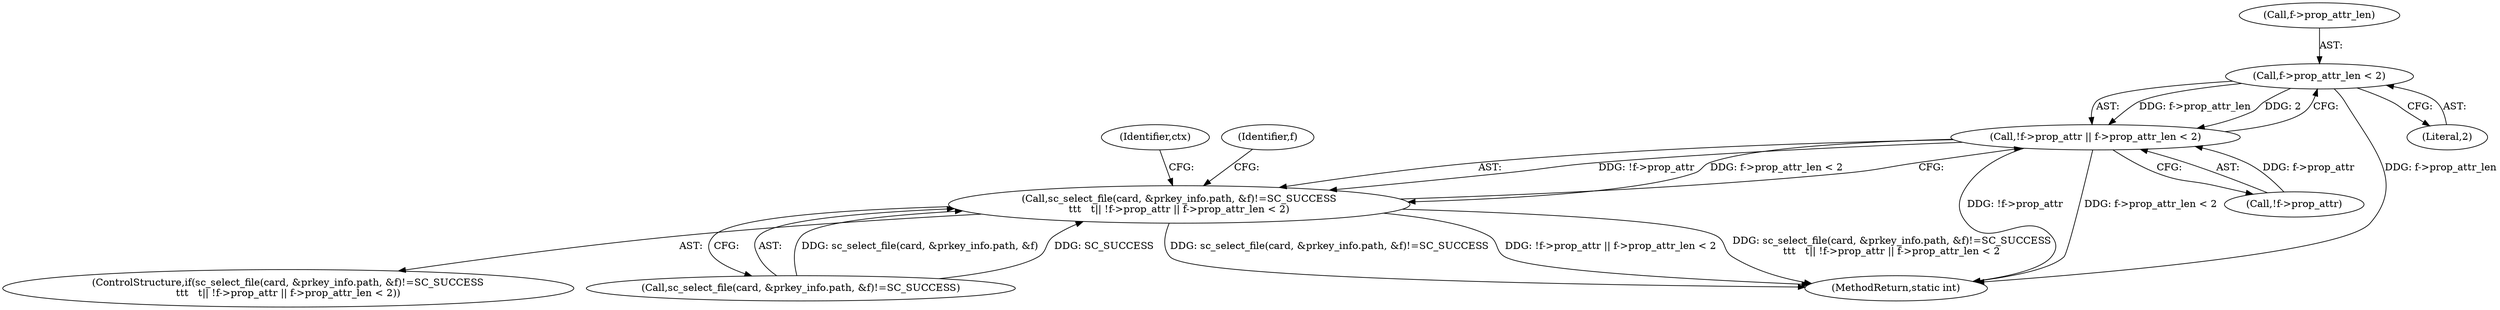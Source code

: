 digraph "0_OpenSC_8fe377e93b4b56060e5bbfb6f3142ceaeca744fa_20@pointer" {
"1000415" [label="(Call,f->prop_attr_len < 2)"];
"1000410" [label="(Call,!f->prop_attr || f->prop_attr_len < 2)"];
"1000399" [label="(Call,sc_select_file(card, &prkey_info.path, &f)!=SC_SUCCESS\n\t\t\t   \t|| !f->prop_attr || f->prop_attr_len < 2)"];
"1000399" [label="(Call,sc_select_file(card, &prkey_info.path, &f)!=SC_SUCCESS\n\t\t\t   \t|| !f->prop_attr || f->prop_attr_len < 2)"];
"1000422" [label="(Identifier,ctx)"];
"1000410" [label="(Call,!f->prop_attr || f->prop_attr_len < 2)"];
"1000398" [label="(ControlStructure,if(sc_select_file(card, &prkey_info.path, &f)!=SC_SUCCESS\n\t\t\t   \t|| !f->prop_attr || f->prop_attr_len < 2))"];
"1000400" [label="(Call,sc_select_file(card, &prkey_info.path, &f)!=SC_SUCCESS)"];
"1000512" [label="(MethodReturn,static int)"];
"1000419" [label="(Literal,2)"];
"1000436" [label="(Identifier,f)"];
"1000416" [label="(Call,f->prop_attr_len)"];
"1000415" [label="(Call,f->prop_attr_len < 2)"];
"1000411" [label="(Call,!f->prop_attr)"];
"1000415" -> "1000410"  [label="AST: "];
"1000415" -> "1000419"  [label="CFG: "];
"1000416" -> "1000415"  [label="AST: "];
"1000419" -> "1000415"  [label="AST: "];
"1000410" -> "1000415"  [label="CFG: "];
"1000415" -> "1000512"  [label="DDG: f->prop_attr_len"];
"1000415" -> "1000410"  [label="DDG: f->prop_attr_len"];
"1000415" -> "1000410"  [label="DDG: 2"];
"1000410" -> "1000399"  [label="AST: "];
"1000410" -> "1000411"  [label="CFG: "];
"1000411" -> "1000410"  [label="AST: "];
"1000399" -> "1000410"  [label="CFG: "];
"1000410" -> "1000512"  [label="DDG: !f->prop_attr"];
"1000410" -> "1000512"  [label="DDG: f->prop_attr_len < 2"];
"1000410" -> "1000399"  [label="DDG: !f->prop_attr"];
"1000410" -> "1000399"  [label="DDG: f->prop_attr_len < 2"];
"1000411" -> "1000410"  [label="DDG: f->prop_attr"];
"1000399" -> "1000398"  [label="AST: "];
"1000399" -> "1000400"  [label="CFG: "];
"1000400" -> "1000399"  [label="AST: "];
"1000422" -> "1000399"  [label="CFG: "];
"1000436" -> "1000399"  [label="CFG: "];
"1000399" -> "1000512"  [label="DDG: sc_select_file(card, &prkey_info.path, &f)!=SC_SUCCESS"];
"1000399" -> "1000512"  [label="DDG: !f->prop_attr || f->prop_attr_len < 2"];
"1000399" -> "1000512"  [label="DDG: sc_select_file(card, &prkey_info.path, &f)!=SC_SUCCESS\n\t\t\t   \t|| !f->prop_attr || f->prop_attr_len < 2"];
"1000400" -> "1000399"  [label="DDG: sc_select_file(card, &prkey_info.path, &f)"];
"1000400" -> "1000399"  [label="DDG: SC_SUCCESS"];
}
